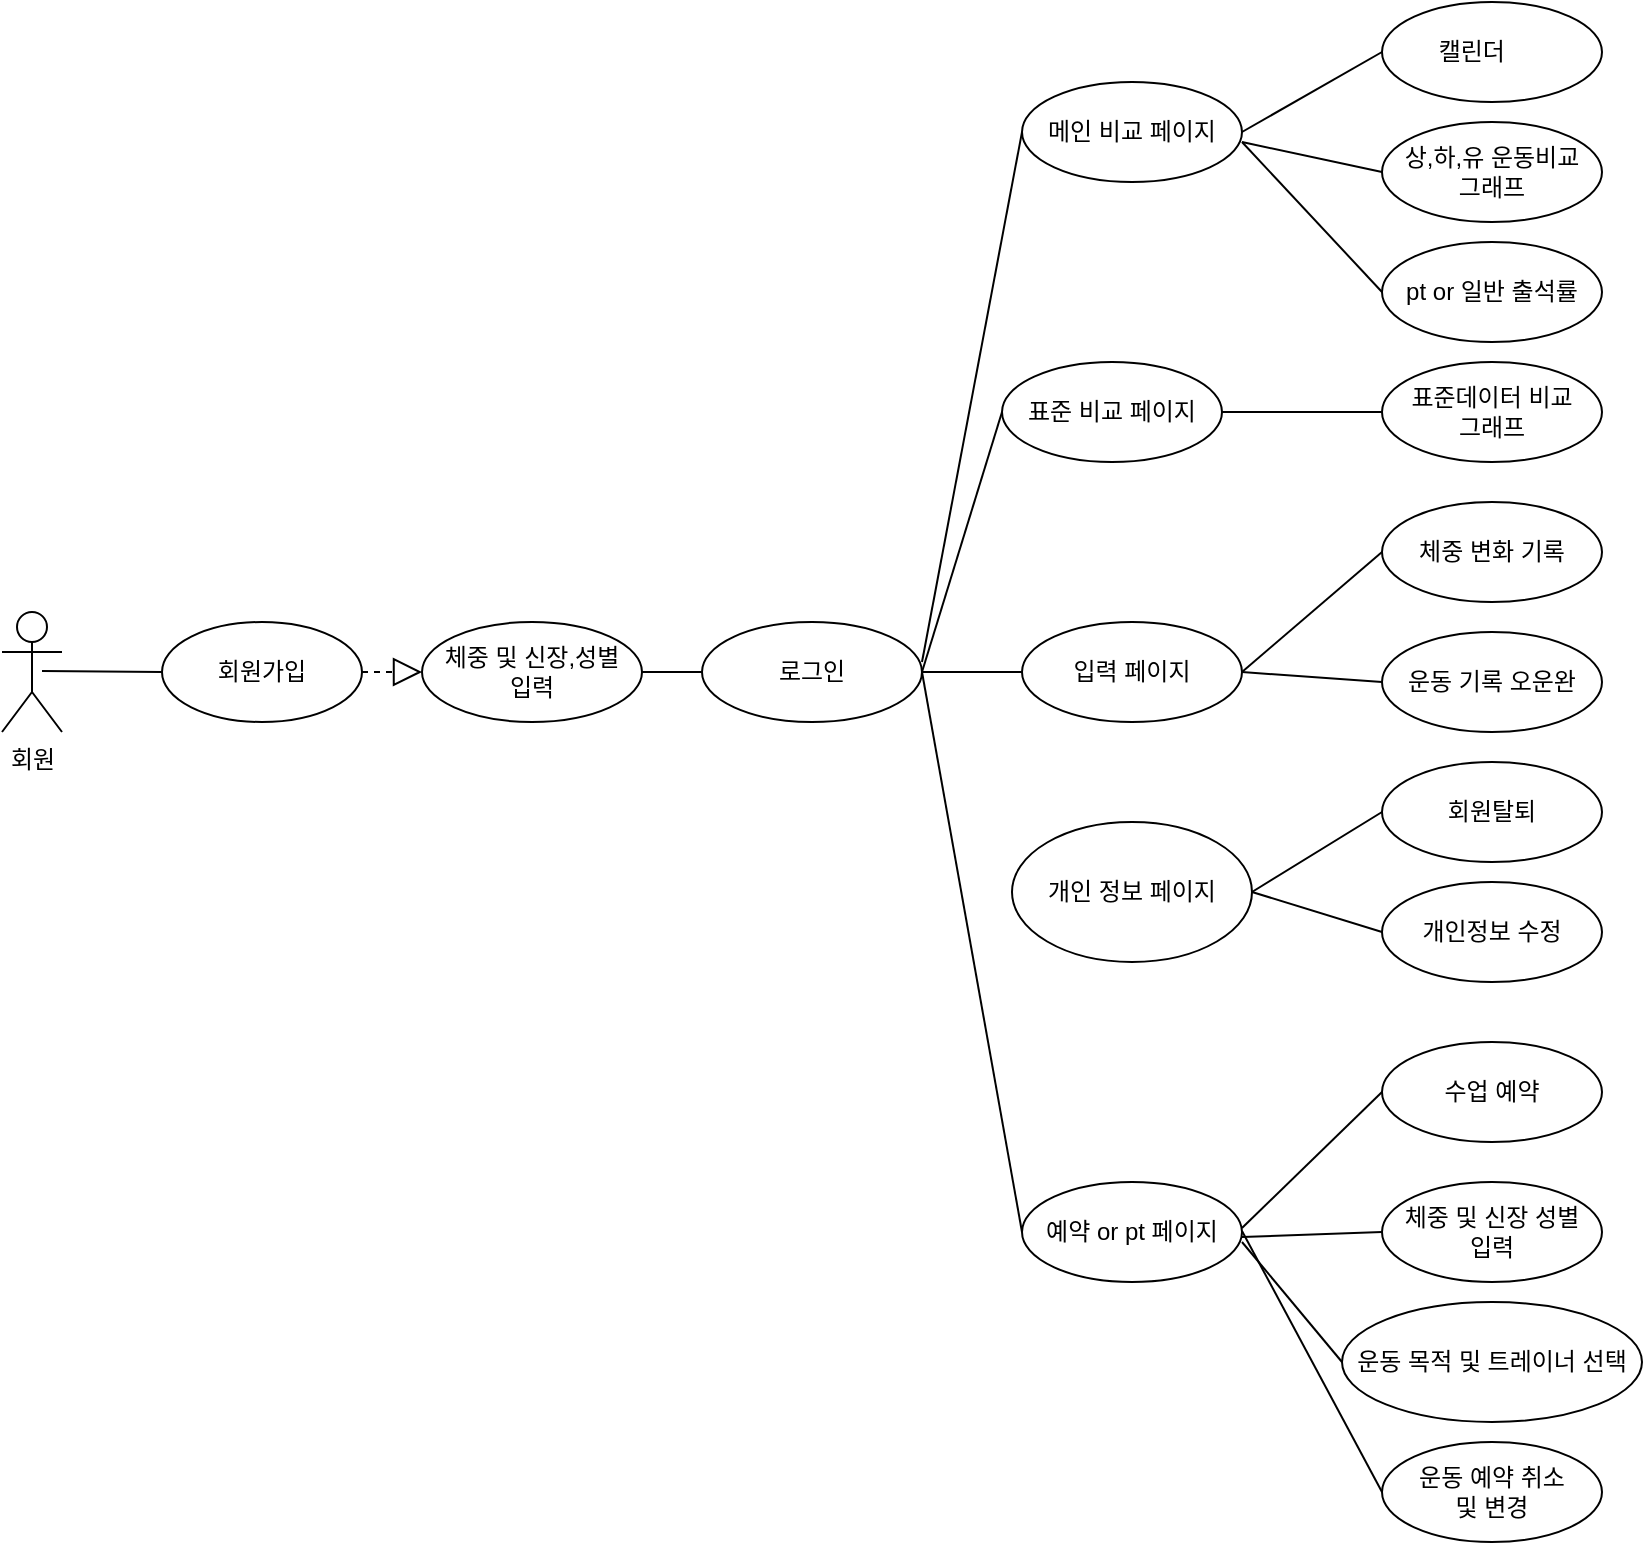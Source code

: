 <mxfile version="24.0.1" type="github">
  <diagram name="페이지-1" id="Fl_7Pb2Cc-RpXfuVjaxF">
    <mxGraphModel dx="1674" dy="780" grid="1" gridSize="10" guides="1" tooltips="1" connect="1" arrows="1" fold="1" page="1" pageScale="1" pageWidth="1920" pageHeight="1200" math="0" shadow="0">
      <root>
        <mxCell id="0" />
        <mxCell id="1" parent="0" />
        <mxCell id="ETiy7SVQZo9bwU6vhNMR-1" value="회원" style="shape=umlActor;verticalLabelPosition=bottom;verticalAlign=top;html=1;outlineConnect=0;" parent="1" vertex="1">
          <mxGeometry x="20" y="325" width="30" height="60" as="geometry" />
        </mxCell>
        <mxCell id="ETiy7SVQZo9bwU6vhNMR-4" value="회원가입" style="ellipse;whiteSpace=wrap;html=1;align=center;" parent="1" vertex="1">
          <mxGeometry x="100" y="330" width="100" height="50" as="geometry" />
        </mxCell>
        <mxCell id="ETiy7SVQZo9bwU6vhNMR-6" value="체중 및 신장,성별&lt;br&gt;입력" style="ellipse;whiteSpace=wrap;html=1;align=center;" parent="1" vertex="1">
          <mxGeometry x="230" y="330" width="110" height="50" as="geometry" />
        </mxCell>
        <mxCell id="ETiy7SVQZo9bwU6vhNMR-7" value="로그인" style="ellipse;whiteSpace=wrap;html=1;align=center;" parent="1" vertex="1">
          <mxGeometry x="370" y="330" width="110" height="50" as="geometry" />
        </mxCell>
        <mxCell id="ETiy7SVQZo9bwU6vhNMR-8" value="예약 or pt 페이지" style="ellipse;whiteSpace=wrap;html=1;align=center;" parent="1" vertex="1">
          <mxGeometry x="530" y="610" width="110" height="50" as="geometry" />
        </mxCell>
        <mxCell id="ETiy7SVQZo9bwU6vhNMR-9" value="입력 페이지" style="ellipse;whiteSpace=wrap;html=1;align=center;" parent="1" vertex="1">
          <mxGeometry x="530" y="330" width="110" height="50" as="geometry" />
        </mxCell>
        <mxCell id="ETiy7SVQZo9bwU6vhNMR-10" value="표준 비교 페이지" style="ellipse;whiteSpace=wrap;html=1;align=center;" parent="1" vertex="1">
          <mxGeometry x="520" y="200" width="110" height="50" as="geometry" />
        </mxCell>
        <mxCell id="ETiy7SVQZo9bwU6vhNMR-11" value="메인 비교 페이지" style="ellipse;whiteSpace=wrap;html=1;align=center;" parent="1" vertex="1">
          <mxGeometry x="530" y="60" width="110" height="50" as="geometry" />
        </mxCell>
        <mxCell id="ETiy7SVQZo9bwU6vhNMR-12" value="pt or 일반 출석률" style="ellipse;whiteSpace=wrap;html=1;align=center;" parent="1" vertex="1">
          <mxGeometry x="710" y="140" width="110" height="50" as="geometry" />
        </mxCell>
        <mxCell id="ETiy7SVQZo9bwU6vhNMR-13" value="상,하,유 운동비교&lt;br&gt;그래프" style="ellipse;whiteSpace=wrap;html=1;align=center;" parent="1" vertex="1">
          <mxGeometry x="710" y="80" width="110" height="50" as="geometry" />
        </mxCell>
        <mxCell id="ETiy7SVQZo9bwU6vhNMR-14" value="캘린더&lt;span style=&quot;white-space: pre;&quot;&gt;&#x9;&lt;/span&gt;" style="ellipse;whiteSpace=wrap;html=1;align=center;" parent="1" vertex="1">
          <mxGeometry x="710" y="20" width="110" height="50" as="geometry" />
        </mxCell>
        <mxCell id="ETiy7SVQZo9bwU6vhNMR-15" value="표준데이터 비교&lt;br&gt;그래프" style="ellipse;whiteSpace=wrap;html=1;align=center;" parent="1" vertex="1">
          <mxGeometry x="710" y="200" width="110" height="50" as="geometry" />
        </mxCell>
        <mxCell id="ETiy7SVQZo9bwU6vhNMR-17" value="체중 변화 기록" style="ellipse;whiteSpace=wrap;html=1;align=center;" parent="1" vertex="1">
          <mxGeometry x="710" y="270" width="110" height="50" as="geometry" />
        </mxCell>
        <mxCell id="ETiy7SVQZo9bwU6vhNMR-18" value="개인정보 수정" style="ellipse;whiteSpace=wrap;html=1;align=center;" parent="1" vertex="1">
          <mxGeometry x="710" y="460" width="110" height="50" as="geometry" />
        </mxCell>
        <mxCell id="ETiy7SVQZo9bwU6vhNMR-19" value="회원탈퇴" style="ellipse;whiteSpace=wrap;html=1;align=center;" parent="1" vertex="1">
          <mxGeometry x="710" y="400" width="110" height="50" as="geometry" />
        </mxCell>
        <mxCell id="ETiy7SVQZo9bwU6vhNMR-20" value="운동 기록 오운완" style="ellipse;whiteSpace=wrap;html=1;align=center;" parent="1" vertex="1">
          <mxGeometry x="710" y="335" width="110" height="50" as="geometry" />
        </mxCell>
        <mxCell id="ETiy7SVQZo9bwU6vhNMR-22" value="운동 목적 및 트레이너 선택" style="ellipse;whiteSpace=wrap;html=1;align=center;" parent="1" vertex="1">
          <mxGeometry x="690" y="670" width="150" height="60" as="geometry" />
        </mxCell>
        <mxCell id="ETiy7SVQZo9bwU6vhNMR-23" value="체중 및 신장 성별&lt;br&gt;입력" style="ellipse;whiteSpace=wrap;html=1;align=center;" parent="1" vertex="1">
          <mxGeometry x="710" y="610" width="110" height="50" as="geometry" />
        </mxCell>
        <mxCell id="ETiy7SVQZo9bwU6vhNMR-24" value="수업 예약" style="ellipse;whiteSpace=wrap;html=1;align=center;" parent="1" vertex="1">
          <mxGeometry x="710" y="540" width="110" height="50" as="geometry" />
        </mxCell>
        <mxCell id="ETiy7SVQZo9bwU6vhNMR-26" value="" style="endArrow=none;html=1;rounded=0;" parent="1" edge="1">
          <mxGeometry relative="1" as="geometry">
            <mxPoint x="40" y="354.5" as="sourcePoint" />
            <mxPoint x="100" y="355" as="targetPoint" />
          </mxGeometry>
        </mxCell>
        <mxCell id="ETiy7SVQZo9bwU6vhNMR-28" value="" style="endArrow=block;dashed=1;endFill=0;endSize=12;html=1;rounded=0;exitX=1;exitY=0.5;exitDx=0;exitDy=0;entryX=0;entryY=0.5;entryDx=0;entryDy=0;" parent="1" source="ETiy7SVQZo9bwU6vhNMR-4" target="ETiy7SVQZo9bwU6vhNMR-6" edge="1">
          <mxGeometry width="160" relative="1" as="geometry">
            <mxPoint x="195" y="347" as="sourcePoint" />
            <mxPoint x="230" y="295" as="targetPoint" />
          </mxGeometry>
        </mxCell>
        <mxCell id="ETiy7SVQZo9bwU6vhNMR-31" value="" style="endArrow=none;html=1;rounded=0;entryX=1;entryY=0.5;entryDx=0;entryDy=0;" parent="1" target="ETiy7SVQZo9bwU6vhNMR-6" edge="1">
          <mxGeometry width="50" height="50" relative="1" as="geometry">
            <mxPoint x="370" y="355" as="sourcePoint" />
            <mxPoint x="330" y="285" as="targetPoint" />
          </mxGeometry>
        </mxCell>
        <mxCell id="ETiy7SVQZo9bwU6vhNMR-32" value="" style="endArrow=none;html=1;rounded=0;entryX=0;entryY=0.5;entryDx=0;entryDy=0;exitX=1;exitY=0.5;exitDx=0;exitDy=0;" parent="1" source="ETiy7SVQZo9bwU6vhNMR-7" target="ETiy7SVQZo9bwU6vhNMR-9" edge="1">
          <mxGeometry width="50" height="50" relative="1" as="geometry">
            <mxPoint x="350" y="440" as="sourcePoint" />
            <mxPoint x="390" y="375" as="targetPoint" />
          </mxGeometry>
        </mxCell>
        <mxCell id="ETiy7SVQZo9bwU6vhNMR-33" value="" style="endArrow=none;html=1;rounded=0;entryX=0;entryY=0.5;entryDx=0;entryDy=0;" parent="1" target="ETiy7SVQZo9bwU6vhNMR-10" edge="1">
          <mxGeometry width="50" height="50" relative="1" as="geometry">
            <mxPoint x="480" y="355" as="sourcePoint" />
            <mxPoint x="520" y="290" as="targetPoint" />
          </mxGeometry>
        </mxCell>
        <mxCell id="ETiy7SVQZo9bwU6vhNMR-34" value="" style="endArrow=none;html=1;rounded=0;entryX=0;entryY=0.5;entryDx=0;entryDy=0;" parent="1" target="ETiy7SVQZo9bwU6vhNMR-11" edge="1">
          <mxGeometry width="50" height="50" relative="1" as="geometry">
            <mxPoint x="480" y="350" as="sourcePoint" />
            <mxPoint x="410" y="395" as="targetPoint" />
          </mxGeometry>
        </mxCell>
        <mxCell id="ETiy7SVQZo9bwU6vhNMR-35" value="" style="endArrow=none;html=1;rounded=0;entryX=1;entryY=0.5;entryDx=0;entryDy=0;exitX=0;exitY=0.5;exitDx=0;exitDy=0;" parent="1" source="ETiy7SVQZo9bwU6vhNMR-8" target="ETiy7SVQZo9bwU6vhNMR-7" edge="1">
          <mxGeometry width="50" height="50" relative="1" as="geometry">
            <mxPoint x="380" y="470" as="sourcePoint" />
            <mxPoint x="420" y="405" as="targetPoint" />
          </mxGeometry>
        </mxCell>
        <mxCell id="ETiy7SVQZo9bwU6vhNMR-37" value="" style="endArrow=none;html=1;rounded=0;entryX=0;entryY=0.5;entryDx=0;entryDy=0;" parent="1" target="ETiy7SVQZo9bwU6vhNMR-14" edge="1">
          <mxGeometry width="50" height="50" relative="1" as="geometry">
            <mxPoint x="640" y="85" as="sourcePoint" />
            <mxPoint x="680" y="20" as="targetPoint" />
          </mxGeometry>
        </mxCell>
        <mxCell id="ETiy7SVQZo9bwU6vhNMR-38" value="" style="endArrow=none;html=1;rounded=0;entryX=0;entryY=0.5;entryDx=0;entryDy=0;exitX=0;exitY=0.5;exitDx=0;exitDy=0;" parent="1" source="ETiy7SVQZo9bwU6vhNMR-13" edge="1">
          <mxGeometry width="50" height="50" relative="1" as="geometry">
            <mxPoint x="600" y="155" as="sourcePoint" />
            <mxPoint x="640" y="90" as="targetPoint" />
          </mxGeometry>
        </mxCell>
        <mxCell id="ETiy7SVQZo9bwU6vhNMR-39" value="" style="endArrow=none;html=1;rounded=0;entryX=0;entryY=0.5;entryDx=0;entryDy=0;exitX=0;exitY=0.5;exitDx=0;exitDy=0;" parent="1" source="ETiy7SVQZo9bwU6vhNMR-12" edge="1">
          <mxGeometry width="50" height="50" relative="1" as="geometry">
            <mxPoint x="600" y="155" as="sourcePoint" />
            <mxPoint x="640" y="90" as="targetPoint" />
          </mxGeometry>
        </mxCell>
        <mxCell id="ETiy7SVQZo9bwU6vhNMR-40" value="" style="endArrow=none;html=1;rounded=0;entryX=0;entryY=0.5;entryDx=0;entryDy=0;" parent="1" target="ETiy7SVQZo9bwU6vhNMR-15" edge="1">
          <mxGeometry width="50" height="50" relative="1" as="geometry">
            <mxPoint x="630" y="225" as="sourcePoint" />
            <mxPoint x="670" y="160" as="targetPoint" />
          </mxGeometry>
        </mxCell>
        <mxCell id="ETiy7SVQZo9bwU6vhNMR-41" value="" style="endArrow=none;html=1;rounded=0;" parent="1" edge="1">
          <mxGeometry width="50" height="50" relative="1" as="geometry">
            <mxPoint x="640" y="355" as="sourcePoint" />
            <mxPoint x="710" y="295" as="targetPoint" />
          </mxGeometry>
        </mxCell>
        <mxCell id="ETiy7SVQZo9bwU6vhNMR-42" value="" style="endArrow=none;html=1;rounded=0;entryX=0;entryY=0.5;entryDx=0;entryDy=0;" parent="1" target="ETiy7SVQZo9bwU6vhNMR-49" edge="1">
          <mxGeometry width="50" height="50" relative="1" as="geometry">
            <mxPoint x="640" y="634.5" as="sourcePoint" />
            <mxPoint x="710" y="634.5" as="targetPoint" />
          </mxGeometry>
        </mxCell>
        <mxCell id="ETiy7SVQZo9bwU6vhNMR-43" value="" style="endArrow=none;html=1;rounded=0;entryX=0;entryY=0.5;entryDx=0;entryDy=0;" parent="1" target="ETiy7SVQZo9bwU6vhNMR-20" edge="1">
          <mxGeometry width="50" height="50" relative="1" as="geometry">
            <mxPoint x="640" y="355" as="sourcePoint" />
            <mxPoint x="680" y="290" as="targetPoint" />
          </mxGeometry>
        </mxCell>
        <mxCell id="ETiy7SVQZo9bwU6vhNMR-44" value="" style="endArrow=none;html=1;rounded=0;entryX=1;entryY=0.5;entryDx=0;entryDy=0;exitX=0;exitY=0.5;exitDx=0;exitDy=0;" parent="1" source="ETiy7SVQZo9bwU6vhNMR-19" target="1y1LAQcqHyv2p0rnoVP7-1" edge="1">
          <mxGeometry width="50" height="50" relative="1" as="geometry">
            <mxPoint x="600" y="425" as="sourcePoint" />
            <mxPoint x="640" y="360" as="targetPoint" />
          </mxGeometry>
        </mxCell>
        <mxCell id="ETiy7SVQZo9bwU6vhNMR-45" value="" style="endArrow=none;html=1;rounded=0;exitX=0;exitY=0.5;exitDx=0;exitDy=0;entryX=1;entryY=0.5;entryDx=0;entryDy=0;" parent="1" source="ETiy7SVQZo9bwU6vhNMR-18" edge="1" target="1y1LAQcqHyv2p0rnoVP7-1">
          <mxGeometry width="50" height="50" relative="1" as="geometry">
            <mxPoint x="600" y="425" as="sourcePoint" />
            <mxPoint x="640" y="350" as="targetPoint" />
          </mxGeometry>
        </mxCell>
        <mxCell id="ETiy7SVQZo9bwU6vhNMR-46" value="" style="endArrow=none;html=1;rounded=0;entryX=0;entryY=0.5;entryDx=0;entryDy=0;" parent="1" target="ETiy7SVQZo9bwU6vhNMR-24" edge="1">
          <mxGeometry width="50" height="50" relative="1" as="geometry">
            <mxPoint x="640" y="633" as="sourcePoint" />
            <mxPoint x="680" y="568" as="targetPoint" />
          </mxGeometry>
        </mxCell>
        <mxCell id="ETiy7SVQZo9bwU6vhNMR-47" value="" style="endArrow=none;html=1;rounded=0;entryX=0;entryY=0.5;entryDx=0;entryDy=0;" parent="1" target="ETiy7SVQZo9bwU6vhNMR-23" edge="1">
          <mxGeometry width="50" height="50" relative="1" as="geometry">
            <mxPoint x="640" y="637.5" as="sourcePoint" />
            <mxPoint x="680" y="572.5" as="targetPoint" />
          </mxGeometry>
        </mxCell>
        <mxCell id="ETiy7SVQZo9bwU6vhNMR-48" value="" style="endArrow=none;html=1;rounded=0;entryX=0;entryY=0.5;entryDx=0;entryDy=0;exitX=0;exitY=0.5;exitDx=0;exitDy=0;" parent="1" source="ETiy7SVQZo9bwU6vhNMR-22" edge="1">
          <mxGeometry width="50" height="50" relative="1" as="geometry">
            <mxPoint x="600" y="705" as="sourcePoint" />
            <mxPoint x="640" y="640" as="targetPoint" />
          </mxGeometry>
        </mxCell>
        <mxCell id="ETiy7SVQZo9bwU6vhNMR-49" value="운동 예약 취소&lt;br&gt;및 변경" style="ellipse;whiteSpace=wrap;html=1;align=center;" parent="1" vertex="1">
          <mxGeometry x="710" y="740" width="110" height="50" as="geometry" />
        </mxCell>
        <mxCell id="1y1LAQcqHyv2p0rnoVP7-1" value="개인 정보 페이지" style="ellipse;whiteSpace=wrap;html=1;" vertex="1" parent="1">
          <mxGeometry x="525" y="430" width="120" height="70" as="geometry" />
        </mxCell>
      </root>
    </mxGraphModel>
  </diagram>
</mxfile>
